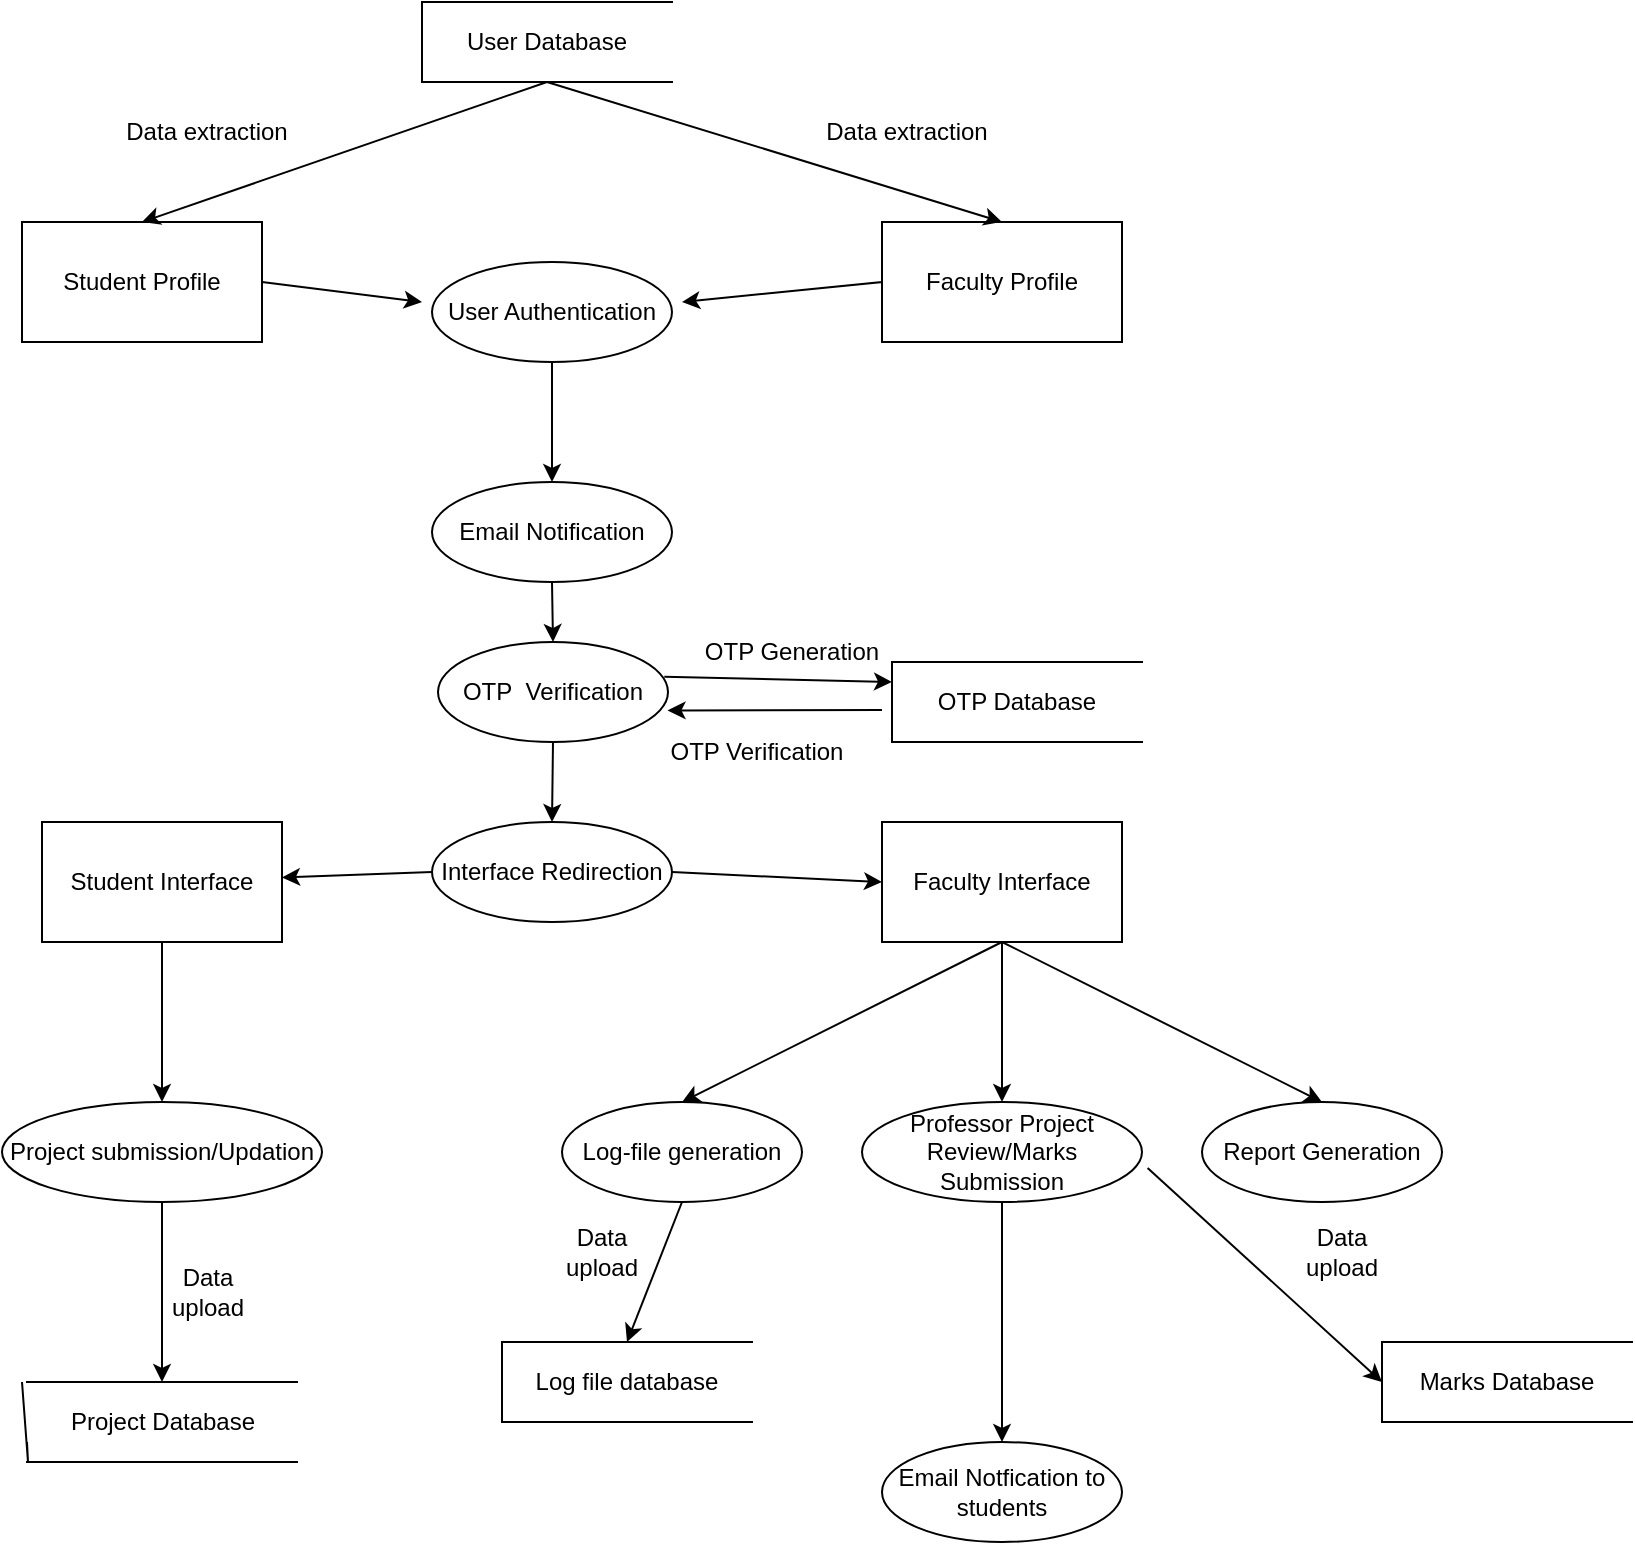 <mxfile version="24.7.7">
  <diagram name="Page-1" id="P-hKMVtYam3UT6XTQ_Xq">
    <mxGraphModel dx="1290" dy="1657" grid="1" gridSize="10" guides="1" tooltips="1" connect="1" arrows="1" fold="1" page="1" pageScale="1" pageWidth="850" pageHeight="1100" math="0" shadow="0">
      <root>
        <mxCell id="0" />
        <mxCell id="1" parent="0" />
        <mxCell id="5QyX-J9WqejbtlyMFyVM-2" value="Student Interface" style="rounded=0;whiteSpace=wrap;html=1;" vertex="1" parent="1">
          <mxGeometry x="170" y="300" width="120" height="60" as="geometry" />
        </mxCell>
        <mxCell id="5QyX-J9WqejbtlyMFyVM-4" value="Student Profile" style="rounded=0;whiteSpace=wrap;html=1;" vertex="1" parent="1">
          <mxGeometry x="160" width="120" height="60" as="geometry" />
        </mxCell>
        <mxCell id="5QyX-J9WqejbtlyMFyVM-5" value="Faculty Profile" style="rounded=0;whiteSpace=wrap;html=1;" vertex="1" parent="1">
          <mxGeometry x="590" width="120" height="60" as="geometry" />
        </mxCell>
        <mxCell id="5QyX-J9WqejbtlyMFyVM-7" value="" style="endArrow=classic;html=1;rounded=0;exitX=1;exitY=0.5;exitDx=0;exitDy=0;" edge="1" parent="1" source="5QyX-J9WqejbtlyMFyVM-4">
          <mxGeometry width="50" height="50" relative="1" as="geometry">
            <mxPoint x="400" y="320" as="sourcePoint" />
            <mxPoint x="360" y="40" as="targetPoint" />
            <Array as="points" />
          </mxGeometry>
        </mxCell>
        <mxCell id="5QyX-J9WqejbtlyMFyVM-9" value="" style="endArrow=classic;html=1;rounded=0;exitX=0;exitY=0.25;exitDx=0;exitDy=0;" edge="1" parent="1" source="5QyX-J9WqejbtlyMFyVM-5">
          <mxGeometry width="50" height="50" relative="1" as="geometry">
            <mxPoint x="510" y="200" as="sourcePoint" />
            <mxPoint x="490" y="40" as="targetPoint" />
            <Array as="points">
              <mxPoint x="590" y="30" />
            </Array>
          </mxGeometry>
        </mxCell>
        <mxCell id="5QyX-J9WqejbtlyMFyVM-26" value="User Authentication" style="ellipse;whiteSpace=wrap;html=1;" vertex="1" parent="1">
          <mxGeometry x="365" y="20" width="120" height="50" as="geometry" />
        </mxCell>
        <mxCell id="5QyX-J9WqejbtlyMFyVM-28" value="OTP&amp;nbsp; Verification" style="ellipse;whiteSpace=wrap;html=1;" vertex="1" parent="1">
          <mxGeometry x="368" y="210" width="115" height="50" as="geometry" />
        </mxCell>
        <mxCell id="5QyX-J9WqejbtlyMFyVM-29" value="" style="endArrow=classic;html=1;rounded=0;exitX=0.5;exitY=1;exitDx=0;exitDy=0;" edge="1" parent="1" source="5QyX-J9WqejbtlyMFyVM-26">
          <mxGeometry width="50" height="50" relative="1" as="geometry">
            <mxPoint x="390" y="240" as="sourcePoint" />
            <mxPoint x="425" y="130" as="targetPoint" />
          </mxGeometry>
        </mxCell>
        <mxCell id="5QyX-J9WqejbtlyMFyVM-30" value="" style="endArrow=classic;html=1;rounded=0;exitX=0;exitY=0.5;exitDx=0;exitDy=0;" edge="1" parent="1" source="5QyX-J9WqejbtlyMFyVM-45" target="5QyX-J9WqejbtlyMFyVM-2">
          <mxGeometry width="50" height="50" relative="1" as="geometry">
            <mxPoint x="330" y="270" as="sourcePoint" />
            <mxPoint x="440" y="250" as="targetPoint" />
          </mxGeometry>
        </mxCell>
        <mxCell id="5QyX-J9WqejbtlyMFyVM-31" value="" style="endArrow=classic;html=1;rounded=0;exitX=1;exitY=0.5;exitDx=0;exitDy=0;entryX=0;entryY=0.5;entryDx=0;entryDy=0;" edge="1" parent="1" source="5QyX-J9WqejbtlyMFyVM-45" target="5QyX-J9WqejbtlyMFyVM-32">
          <mxGeometry width="50" height="50" relative="1" as="geometry">
            <mxPoint x="530" y="270" as="sourcePoint" />
            <mxPoint x="650" y="300" as="targetPoint" />
          </mxGeometry>
        </mxCell>
        <mxCell id="5QyX-J9WqejbtlyMFyVM-32" value="Faculty Interface" style="rounded=0;whiteSpace=wrap;html=1;" vertex="1" parent="1">
          <mxGeometry x="590" y="300" width="120" height="60" as="geometry" />
        </mxCell>
        <mxCell id="5QyX-J9WqejbtlyMFyVM-33" value="Email Notification" style="ellipse;whiteSpace=wrap;html=1;" vertex="1" parent="1">
          <mxGeometry x="365" y="130" width="120" height="50" as="geometry" />
        </mxCell>
        <mxCell id="5QyX-J9WqejbtlyMFyVM-34" value="" style="endArrow=classic;html=1;rounded=0;exitX=0.5;exitY=1;exitDx=0;exitDy=0;entryX=0.5;entryY=0;entryDx=0;entryDy=0;" edge="1" parent="1" source="5QyX-J9WqejbtlyMFyVM-33" target="5QyX-J9WqejbtlyMFyVM-28">
          <mxGeometry width="50" height="50" relative="1" as="geometry">
            <mxPoint x="480" y="200" as="sourcePoint" />
            <mxPoint x="530" y="150" as="targetPoint" />
          </mxGeometry>
        </mxCell>
        <mxCell id="5QyX-J9WqejbtlyMFyVM-35" value="Project submission/Updation" style="ellipse;whiteSpace=wrap;html=1;" vertex="1" parent="1">
          <mxGeometry x="150" y="440" width="160" height="50" as="geometry" />
        </mxCell>
        <mxCell id="5QyX-J9WqejbtlyMFyVM-36" value="" style="endArrow=classic;html=1;rounded=0;exitX=0.5;exitY=1;exitDx=0;exitDy=0;" edge="1" parent="1" source="5QyX-J9WqejbtlyMFyVM-2" target="5QyX-J9WqejbtlyMFyVM-35">
          <mxGeometry width="50" height="50" relative="1" as="geometry">
            <mxPoint x="400" y="510" as="sourcePoint" />
            <mxPoint x="450" y="460" as="targetPoint" />
          </mxGeometry>
        </mxCell>
        <mxCell id="5QyX-J9WqejbtlyMFyVM-37" value="Log-file generation" style="ellipse;whiteSpace=wrap;html=1;" vertex="1" parent="1">
          <mxGeometry x="430" y="440" width="120" height="50" as="geometry" />
        </mxCell>
        <mxCell id="5QyX-J9WqejbtlyMFyVM-38" value="Professor Project Review/Marks Submission" style="ellipse;whiteSpace=wrap;html=1;" vertex="1" parent="1">
          <mxGeometry x="580" y="440" width="140" height="50" as="geometry" />
        </mxCell>
        <mxCell id="5QyX-J9WqejbtlyMFyVM-39" value="Report Generation" style="ellipse;whiteSpace=wrap;html=1;" vertex="1" parent="1">
          <mxGeometry x="750" y="440" width="120" height="50" as="geometry" />
        </mxCell>
        <mxCell id="5QyX-J9WqejbtlyMFyVM-40" value="" style="endArrow=classic;html=1;rounded=0;entryX=0.5;entryY=0;entryDx=0;entryDy=0;exitX=0.5;exitY=1;exitDx=0;exitDy=0;" edge="1" parent="1" source="5QyX-J9WqejbtlyMFyVM-32" target="5QyX-J9WqejbtlyMFyVM-37">
          <mxGeometry width="50" height="50" relative="1" as="geometry">
            <mxPoint x="510" y="480" as="sourcePoint" />
            <mxPoint x="560" y="430" as="targetPoint" />
          </mxGeometry>
        </mxCell>
        <mxCell id="5QyX-J9WqejbtlyMFyVM-41" value="" style="endArrow=classic;html=1;rounded=0;entryX=0.5;entryY=0;entryDx=0;entryDy=0;exitX=0.5;exitY=1;exitDx=0;exitDy=0;" edge="1" parent="1" source="5QyX-J9WqejbtlyMFyVM-32" target="5QyX-J9WqejbtlyMFyVM-38">
          <mxGeometry width="50" height="50" relative="1" as="geometry">
            <mxPoint x="510" y="480" as="sourcePoint" />
            <mxPoint x="560" y="430" as="targetPoint" />
          </mxGeometry>
        </mxCell>
        <mxCell id="5QyX-J9WqejbtlyMFyVM-42" value="" style="endArrow=classic;html=1;rounded=0;entryX=0.5;entryY=0;entryDx=0;entryDy=0;" edge="1" parent="1" target="5QyX-J9WqejbtlyMFyVM-39">
          <mxGeometry width="50" height="50" relative="1" as="geometry">
            <mxPoint x="650" y="360" as="sourcePoint" />
            <mxPoint x="560" y="430" as="targetPoint" />
          </mxGeometry>
        </mxCell>
        <mxCell id="5QyX-J9WqejbtlyMFyVM-43" value="" style="endArrow=classic;html=1;rounded=0;exitX=0.5;exitY=1;exitDx=0;exitDy=0;" edge="1" parent="1" source="5QyX-J9WqejbtlyMFyVM-38" target="5QyX-J9WqejbtlyMFyVM-44">
          <mxGeometry width="50" height="50" relative="1" as="geometry">
            <mxPoint x="600" y="500" as="sourcePoint" />
            <mxPoint x="650" y="630" as="targetPoint" />
          </mxGeometry>
        </mxCell>
        <mxCell id="5QyX-J9WqejbtlyMFyVM-44" value="Email Notfication to students" style="ellipse;whiteSpace=wrap;html=1;" vertex="1" parent="1">
          <mxGeometry x="590" y="610" width="120" height="50" as="geometry" />
        </mxCell>
        <mxCell id="5QyX-J9WqejbtlyMFyVM-45" value="Interface Redirection" style="ellipse;whiteSpace=wrap;html=1;" vertex="1" parent="1">
          <mxGeometry x="365" y="300" width="120" height="50" as="geometry" />
        </mxCell>
        <mxCell id="5QyX-J9WqejbtlyMFyVM-46" value="" style="endArrow=classic;html=1;rounded=0;entryX=0.5;entryY=0;entryDx=0;entryDy=0;exitX=0.5;exitY=1;exitDx=0;exitDy=0;" edge="1" parent="1" source="5QyX-J9WqejbtlyMFyVM-28" target="5QyX-J9WqejbtlyMFyVM-45">
          <mxGeometry width="50" height="50" relative="1" as="geometry">
            <mxPoint x="670" y="330" as="sourcePoint" />
            <mxPoint x="720" y="280" as="targetPoint" />
          </mxGeometry>
        </mxCell>
        <mxCell id="5QyX-J9WqejbtlyMFyVM-47" value="User Database" style="shape=partialRectangle;whiteSpace=wrap;html=1;left=0;right=0;fillColor=none;" vertex="1" parent="1">
          <mxGeometry x="360" y="-110" width="125" height="40" as="geometry" />
        </mxCell>
        <mxCell id="5QyX-J9WqejbtlyMFyVM-48" value="" style="endArrow=none;html=1;rounded=0;" edge="1" parent="1">
          <mxGeometry width="50" height="50" relative="1" as="geometry">
            <mxPoint x="360" y="-70" as="sourcePoint" />
            <mxPoint x="360" y="-110" as="targetPoint" />
          </mxGeometry>
        </mxCell>
        <mxCell id="5QyX-J9WqejbtlyMFyVM-49" value="Project Database" style="shape=partialRectangle;whiteSpace=wrap;html=1;left=0;right=0;fillColor=none;" vertex="1" parent="1">
          <mxGeometry x="162.5" y="580" width="135" height="40" as="geometry" />
        </mxCell>
        <mxCell id="5QyX-J9WqejbtlyMFyVM-50" value="" style="endArrow=none;html=1;rounded=0;" edge="1" parent="1">
          <mxGeometry width="50" height="50" relative="1" as="geometry">
            <mxPoint x="162.5" y="610" as="sourcePoint" />
            <mxPoint x="160" y="580" as="targetPoint" />
            <Array as="points">
              <mxPoint x="163" y="620" />
            </Array>
          </mxGeometry>
        </mxCell>
        <mxCell id="5QyX-J9WqejbtlyMFyVM-51" value="Marks Database" style="shape=partialRectangle;whiteSpace=wrap;html=1;left=0;right=0;fillColor=none;" vertex="1" parent="1">
          <mxGeometry x="840" y="560" width="125" height="40" as="geometry" />
        </mxCell>
        <mxCell id="5QyX-J9WqejbtlyMFyVM-52" value="" style="endArrow=none;html=1;rounded=0;" edge="1" parent="1">
          <mxGeometry width="50" height="50" relative="1" as="geometry">
            <mxPoint x="840" y="600" as="sourcePoint" />
            <mxPoint x="840" y="560" as="targetPoint" />
          </mxGeometry>
        </mxCell>
        <mxCell id="5QyX-J9WqejbtlyMFyVM-53" value="OTP Database" style="shape=partialRectangle;whiteSpace=wrap;html=1;left=0;right=0;fillColor=none;" vertex="1" parent="1">
          <mxGeometry x="595" y="220" width="125" height="40" as="geometry" />
        </mxCell>
        <mxCell id="5QyX-J9WqejbtlyMFyVM-54" value="" style="endArrow=none;html=1;rounded=0;" edge="1" parent="1">
          <mxGeometry width="50" height="50" relative="1" as="geometry">
            <mxPoint x="595" y="260" as="sourcePoint" />
            <mxPoint x="595" y="220" as="targetPoint" />
          </mxGeometry>
        </mxCell>
        <mxCell id="5QyX-J9WqejbtlyMFyVM-55" value="" style="endArrow=classic;html=1;rounded=0;entryX=0.5;entryY=0;entryDx=0;entryDy=0;exitX=0.5;exitY=1;exitDx=0;exitDy=0;" edge="1" parent="1" source="5QyX-J9WqejbtlyMFyVM-47" target="5QyX-J9WqejbtlyMFyVM-4">
          <mxGeometry width="50" height="50" relative="1" as="geometry">
            <mxPoint x="670" y="160" as="sourcePoint" />
            <mxPoint x="720" y="110" as="targetPoint" />
          </mxGeometry>
        </mxCell>
        <mxCell id="5QyX-J9WqejbtlyMFyVM-56" value="" style="endArrow=classic;html=1;rounded=0;entryX=0.5;entryY=0;entryDx=0;entryDy=0;exitX=0.5;exitY=1;exitDx=0;exitDy=0;" edge="1" parent="1" source="5QyX-J9WqejbtlyMFyVM-47" target="5QyX-J9WqejbtlyMFyVM-5">
          <mxGeometry width="50" height="50" relative="1" as="geometry">
            <mxPoint x="670" y="160" as="sourcePoint" />
            <mxPoint x="720" y="110" as="targetPoint" />
          </mxGeometry>
        </mxCell>
        <mxCell id="5QyX-J9WqejbtlyMFyVM-57" value="" style="endArrow=classic;html=1;rounded=0;exitX=0.984;exitY=0.348;exitDx=0;exitDy=0;entryX=0;entryY=0.25;entryDx=0;entryDy=0;exitPerimeter=0;" edge="1" parent="1" source="5QyX-J9WqejbtlyMFyVM-28" target="5QyX-J9WqejbtlyMFyVM-53">
          <mxGeometry width="50" height="50" relative="1" as="geometry">
            <mxPoint x="670" y="260" as="sourcePoint" />
            <mxPoint x="720" y="210" as="targetPoint" />
          </mxGeometry>
        </mxCell>
        <mxCell id="5QyX-J9WqejbtlyMFyVM-58" value="" style="endArrow=classic;html=1;rounded=0;entryX=0.998;entryY=0.684;entryDx=0;entryDy=0;entryPerimeter=0;" edge="1" parent="1" target="5QyX-J9WqejbtlyMFyVM-28">
          <mxGeometry width="50" height="50" relative="1" as="geometry">
            <mxPoint x="590" y="244" as="sourcePoint" />
            <mxPoint x="680" y="300" as="targetPoint" />
          </mxGeometry>
        </mxCell>
        <mxCell id="5QyX-J9WqejbtlyMFyVM-59" value="OTP Generation" style="text;html=1;align=center;verticalAlign=middle;whiteSpace=wrap;rounded=0;" vertex="1" parent="1">
          <mxGeometry x="500" y="200" width="90" height="30" as="geometry" />
        </mxCell>
        <mxCell id="5QyX-J9WqejbtlyMFyVM-60" value="OTP Verification" style="text;html=1;align=center;verticalAlign=middle;whiteSpace=wrap;rounded=0;" vertex="1" parent="1">
          <mxGeometry x="480" y="250" width="95" height="30" as="geometry" />
        </mxCell>
        <mxCell id="5QyX-J9WqejbtlyMFyVM-61" value="" style="endArrow=classic;html=1;rounded=0;entryX=0.5;entryY=0;entryDx=0;entryDy=0;exitX=0.5;exitY=1;exitDx=0;exitDy=0;" edge="1" parent="1" source="5QyX-J9WqejbtlyMFyVM-35" target="5QyX-J9WqejbtlyMFyVM-49">
          <mxGeometry width="50" height="50" relative="1" as="geometry">
            <mxPoint x="630" y="400" as="sourcePoint" />
            <mxPoint x="680" y="350" as="targetPoint" />
          </mxGeometry>
        </mxCell>
        <mxCell id="5QyX-J9WqejbtlyMFyVM-62" value="" style="endArrow=classic;html=1;rounded=0;exitX=1.02;exitY=0.66;exitDx=0;exitDy=0;exitPerimeter=0;" edge="1" parent="1" source="5QyX-J9WqejbtlyMFyVM-38">
          <mxGeometry width="50" height="50" relative="1" as="geometry">
            <mxPoint x="610" y="500" as="sourcePoint" />
            <mxPoint x="840" y="580" as="targetPoint" />
          </mxGeometry>
        </mxCell>
        <mxCell id="5QyX-J9WqejbtlyMFyVM-63" value="Log file database" style="shape=partialRectangle;whiteSpace=wrap;html=1;left=0;right=0;fillColor=none;" vertex="1" parent="1">
          <mxGeometry x="400" y="560" width="125" height="40" as="geometry" />
        </mxCell>
        <mxCell id="5QyX-J9WqejbtlyMFyVM-64" value="" style="endArrow=none;html=1;rounded=0;" edge="1" parent="1">
          <mxGeometry width="50" height="50" relative="1" as="geometry">
            <mxPoint x="400" y="600" as="sourcePoint" />
            <mxPoint x="400" y="560" as="targetPoint" />
          </mxGeometry>
        </mxCell>
        <mxCell id="5QyX-J9WqejbtlyMFyVM-65" value="" style="endArrow=classic;html=1;rounded=0;entryX=0.5;entryY=0;entryDx=0;entryDy=0;exitX=0.5;exitY=1;exitDx=0;exitDy=0;" edge="1" parent="1" source="5QyX-J9WqejbtlyMFyVM-37" target="5QyX-J9WqejbtlyMFyVM-63">
          <mxGeometry width="50" height="50" relative="1" as="geometry">
            <mxPoint x="610" y="440" as="sourcePoint" />
            <mxPoint x="660" y="390" as="targetPoint" />
          </mxGeometry>
        </mxCell>
        <mxCell id="5QyX-J9WqejbtlyMFyVM-66" value="Data extraction" style="text;html=1;align=center;verticalAlign=middle;whiteSpace=wrap;rounded=0;" vertex="1" parent="1">
          <mxGeometry x="210" y="-60" width="85" height="30" as="geometry" />
        </mxCell>
        <mxCell id="5QyX-J9WqejbtlyMFyVM-67" value="Data extraction" style="text;html=1;align=center;verticalAlign=middle;whiteSpace=wrap;rounded=0;" vertex="1" parent="1">
          <mxGeometry x="560" y="-60" width="85" height="30" as="geometry" />
        </mxCell>
        <mxCell id="5QyX-J9WqejbtlyMFyVM-69" value="Data upload" style="text;html=1;align=center;verticalAlign=middle;whiteSpace=wrap;rounded=0;" vertex="1" parent="1">
          <mxGeometry x="222.5" y="520" width="60" height="30" as="geometry" />
        </mxCell>
        <mxCell id="5QyX-J9WqejbtlyMFyVM-70" value="Data upload" style="text;html=1;align=center;verticalAlign=middle;whiteSpace=wrap;rounded=0;" vertex="1" parent="1">
          <mxGeometry x="420" y="500" width="60" height="30" as="geometry" />
        </mxCell>
        <mxCell id="5QyX-J9WqejbtlyMFyVM-71" value="Data upload" style="text;html=1;align=center;verticalAlign=middle;whiteSpace=wrap;rounded=0;" vertex="1" parent="1">
          <mxGeometry x="790" y="500" width="60" height="30" as="geometry" />
        </mxCell>
      </root>
    </mxGraphModel>
  </diagram>
</mxfile>
